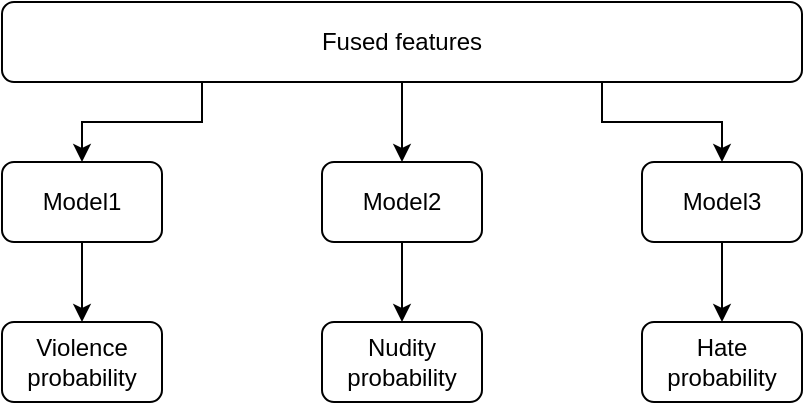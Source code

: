 <mxfile version="28.2.0">
  <diagram id="FiXUJnzLlhFP-MB1lQGa" name="Page-1">
    <mxGraphModel dx="976" dy="565" grid="1" gridSize="10" guides="1" tooltips="1" connect="1" arrows="1" fold="1" page="1" pageScale="1" pageWidth="850" pageHeight="1100" math="0" shadow="0">
      <root>
        <mxCell id="0" />
        <mxCell id="1" parent="0" />
        <mxCell id="5nBwBBopsHFFPuSzddUd-1" value="Nudity probability" style="rounded=1;whiteSpace=wrap;html=1;" parent="1" vertex="1">
          <mxGeometry x="240" y="200" width="80" height="40" as="geometry" />
        </mxCell>
        <mxCell id="5nBwBBopsHFFPuSzddUd-14" style="edgeStyle=orthogonalEdgeStyle;rounded=0;orthogonalLoop=1;jettySize=auto;html=1;exitX=0.5;exitY=1;exitDx=0;exitDy=0;entryX=0.5;entryY=0;entryDx=0;entryDy=0;" parent="1" source="5nBwBBopsHFFPuSzddUd-3" target="5nBwBBopsHFFPuSzddUd-8" edge="1">
          <mxGeometry relative="1" as="geometry" />
        </mxCell>
        <mxCell id="5nBwBBopsHFFPuSzddUd-3" value="Model1" style="rounded=1;whiteSpace=wrap;html=1;" parent="1" vertex="1">
          <mxGeometry x="80" y="120" width="80" height="40" as="geometry" />
        </mxCell>
        <mxCell id="5nBwBBopsHFFPuSzddUd-12" style="edgeStyle=orthogonalEdgeStyle;rounded=0;orthogonalLoop=1;jettySize=auto;html=1;exitX=0.5;exitY=1;exitDx=0;exitDy=0;entryX=0.5;entryY=0;entryDx=0;entryDy=0;" parent="1" source="5nBwBBopsHFFPuSzddUd-5" target="5nBwBBopsHFFPuSzddUd-6" edge="1">
          <mxGeometry relative="1" as="geometry" />
        </mxCell>
        <mxCell id="3m5sG06mUZDMKVvKyO4R-2" style="edgeStyle=orthogonalEdgeStyle;rounded=0;orthogonalLoop=1;jettySize=auto;html=1;exitX=0.25;exitY=1;exitDx=0;exitDy=0;entryX=0.5;entryY=0;entryDx=0;entryDy=0;" edge="1" parent="1" source="5nBwBBopsHFFPuSzddUd-5" target="5nBwBBopsHFFPuSzddUd-3">
          <mxGeometry relative="1" as="geometry" />
        </mxCell>
        <mxCell id="3m5sG06mUZDMKVvKyO4R-3" style="edgeStyle=orthogonalEdgeStyle;rounded=0;orthogonalLoop=1;jettySize=auto;html=1;exitX=0.75;exitY=1;exitDx=0;exitDy=0;entryX=0.5;entryY=0;entryDx=0;entryDy=0;" edge="1" parent="1" source="5nBwBBopsHFFPuSzddUd-5" target="5nBwBBopsHFFPuSzddUd-7">
          <mxGeometry relative="1" as="geometry" />
        </mxCell>
        <mxCell id="5nBwBBopsHFFPuSzddUd-5" value="Fused features" style="rounded=1;whiteSpace=wrap;html=1;" parent="1" vertex="1">
          <mxGeometry x="80" y="40" width="400" height="40" as="geometry" />
        </mxCell>
        <mxCell id="5nBwBBopsHFFPuSzddUd-15" style="edgeStyle=orthogonalEdgeStyle;rounded=0;orthogonalLoop=1;jettySize=auto;html=1;exitX=0.5;exitY=1;exitDx=0;exitDy=0;entryX=0.5;entryY=0;entryDx=0;entryDy=0;" parent="1" source="5nBwBBopsHFFPuSzddUd-6" target="5nBwBBopsHFFPuSzddUd-1" edge="1">
          <mxGeometry relative="1" as="geometry" />
        </mxCell>
        <mxCell id="5nBwBBopsHFFPuSzddUd-6" value="Model2" style="rounded=1;whiteSpace=wrap;html=1;" parent="1" vertex="1">
          <mxGeometry x="240" y="120" width="80" height="40" as="geometry" />
        </mxCell>
        <mxCell id="5nBwBBopsHFFPuSzddUd-16" style="edgeStyle=orthogonalEdgeStyle;rounded=0;orthogonalLoop=1;jettySize=auto;html=1;exitX=0.5;exitY=1;exitDx=0;exitDy=0;entryX=0.5;entryY=0;entryDx=0;entryDy=0;" parent="1" source="5nBwBBopsHFFPuSzddUd-7" target="5nBwBBopsHFFPuSzddUd-9" edge="1">
          <mxGeometry relative="1" as="geometry" />
        </mxCell>
        <mxCell id="5nBwBBopsHFFPuSzddUd-7" value="Model3" style="rounded=1;whiteSpace=wrap;html=1;" parent="1" vertex="1">
          <mxGeometry x="400" y="120" width="80" height="40" as="geometry" />
        </mxCell>
        <mxCell id="5nBwBBopsHFFPuSzddUd-8" value="Violence probability" style="rounded=1;whiteSpace=wrap;html=1;" parent="1" vertex="1">
          <mxGeometry x="80" y="200" width="80" height="40" as="geometry" />
        </mxCell>
        <mxCell id="5nBwBBopsHFFPuSzddUd-9" value="Hate probability" style="rounded=1;whiteSpace=wrap;html=1;" parent="1" vertex="1">
          <mxGeometry x="400" y="200" width="80" height="40" as="geometry" />
        </mxCell>
      </root>
    </mxGraphModel>
  </diagram>
</mxfile>
